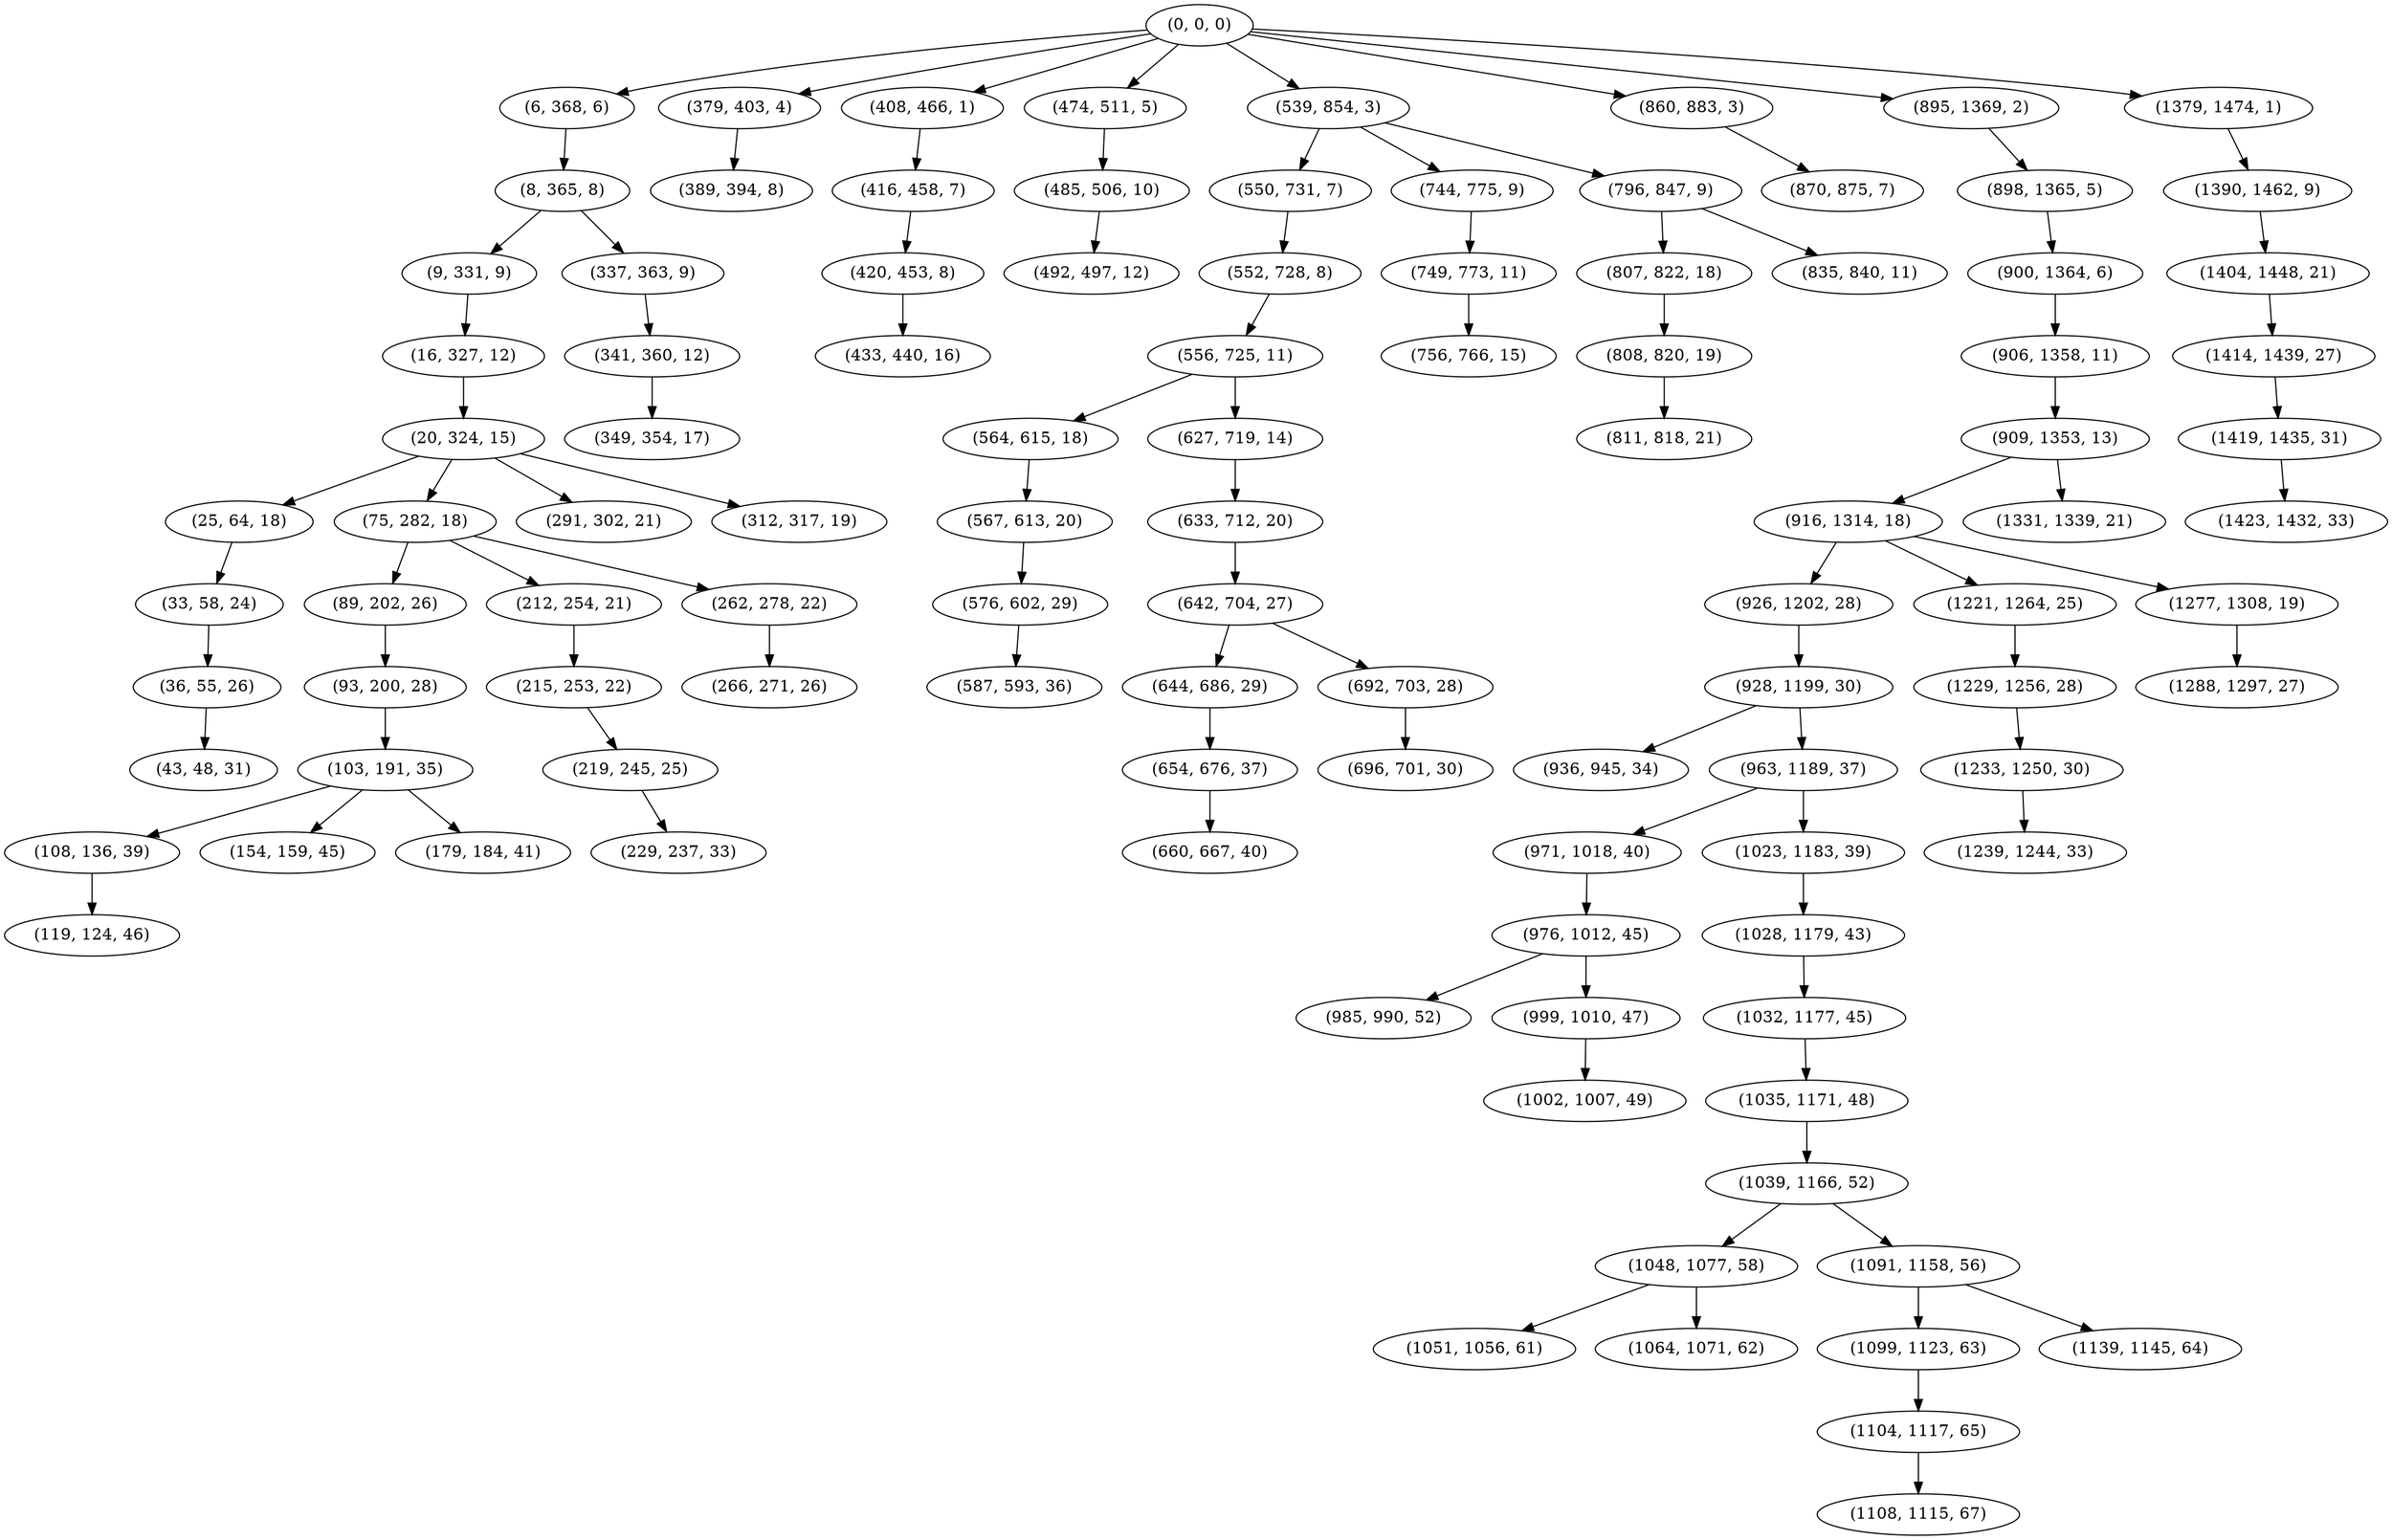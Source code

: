 digraph tree {
    "(0, 0, 0)";
    "(6, 368, 6)";
    "(8, 365, 8)";
    "(9, 331, 9)";
    "(16, 327, 12)";
    "(20, 324, 15)";
    "(25, 64, 18)";
    "(33, 58, 24)";
    "(36, 55, 26)";
    "(43, 48, 31)";
    "(75, 282, 18)";
    "(89, 202, 26)";
    "(93, 200, 28)";
    "(103, 191, 35)";
    "(108, 136, 39)";
    "(119, 124, 46)";
    "(154, 159, 45)";
    "(179, 184, 41)";
    "(212, 254, 21)";
    "(215, 253, 22)";
    "(219, 245, 25)";
    "(229, 237, 33)";
    "(262, 278, 22)";
    "(266, 271, 26)";
    "(291, 302, 21)";
    "(312, 317, 19)";
    "(337, 363, 9)";
    "(341, 360, 12)";
    "(349, 354, 17)";
    "(379, 403, 4)";
    "(389, 394, 8)";
    "(408, 466, 1)";
    "(416, 458, 7)";
    "(420, 453, 8)";
    "(433, 440, 16)";
    "(474, 511, 5)";
    "(485, 506, 10)";
    "(492, 497, 12)";
    "(539, 854, 3)";
    "(550, 731, 7)";
    "(552, 728, 8)";
    "(556, 725, 11)";
    "(564, 615, 18)";
    "(567, 613, 20)";
    "(576, 602, 29)";
    "(587, 593, 36)";
    "(627, 719, 14)";
    "(633, 712, 20)";
    "(642, 704, 27)";
    "(644, 686, 29)";
    "(654, 676, 37)";
    "(660, 667, 40)";
    "(692, 703, 28)";
    "(696, 701, 30)";
    "(744, 775, 9)";
    "(749, 773, 11)";
    "(756, 766, 15)";
    "(796, 847, 9)";
    "(807, 822, 18)";
    "(808, 820, 19)";
    "(811, 818, 21)";
    "(835, 840, 11)";
    "(860, 883, 3)";
    "(870, 875, 7)";
    "(895, 1369, 2)";
    "(898, 1365, 5)";
    "(900, 1364, 6)";
    "(906, 1358, 11)";
    "(909, 1353, 13)";
    "(916, 1314, 18)";
    "(926, 1202, 28)";
    "(928, 1199, 30)";
    "(936, 945, 34)";
    "(963, 1189, 37)";
    "(971, 1018, 40)";
    "(976, 1012, 45)";
    "(985, 990, 52)";
    "(999, 1010, 47)";
    "(1002, 1007, 49)";
    "(1023, 1183, 39)";
    "(1028, 1179, 43)";
    "(1032, 1177, 45)";
    "(1035, 1171, 48)";
    "(1039, 1166, 52)";
    "(1048, 1077, 58)";
    "(1051, 1056, 61)";
    "(1064, 1071, 62)";
    "(1091, 1158, 56)";
    "(1099, 1123, 63)";
    "(1104, 1117, 65)";
    "(1108, 1115, 67)";
    "(1139, 1145, 64)";
    "(1221, 1264, 25)";
    "(1229, 1256, 28)";
    "(1233, 1250, 30)";
    "(1239, 1244, 33)";
    "(1277, 1308, 19)";
    "(1288, 1297, 27)";
    "(1331, 1339, 21)";
    "(1379, 1474, 1)";
    "(1390, 1462, 9)";
    "(1404, 1448, 21)";
    "(1414, 1439, 27)";
    "(1419, 1435, 31)";
    "(1423, 1432, 33)";
    "(0, 0, 0)" -> "(6, 368, 6)";
    "(0, 0, 0)" -> "(379, 403, 4)";
    "(0, 0, 0)" -> "(408, 466, 1)";
    "(0, 0, 0)" -> "(474, 511, 5)";
    "(0, 0, 0)" -> "(539, 854, 3)";
    "(0, 0, 0)" -> "(860, 883, 3)";
    "(0, 0, 0)" -> "(895, 1369, 2)";
    "(0, 0, 0)" -> "(1379, 1474, 1)";
    "(6, 368, 6)" -> "(8, 365, 8)";
    "(8, 365, 8)" -> "(9, 331, 9)";
    "(8, 365, 8)" -> "(337, 363, 9)";
    "(9, 331, 9)" -> "(16, 327, 12)";
    "(16, 327, 12)" -> "(20, 324, 15)";
    "(20, 324, 15)" -> "(25, 64, 18)";
    "(20, 324, 15)" -> "(75, 282, 18)";
    "(20, 324, 15)" -> "(291, 302, 21)";
    "(20, 324, 15)" -> "(312, 317, 19)";
    "(25, 64, 18)" -> "(33, 58, 24)";
    "(33, 58, 24)" -> "(36, 55, 26)";
    "(36, 55, 26)" -> "(43, 48, 31)";
    "(75, 282, 18)" -> "(89, 202, 26)";
    "(75, 282, 18)" -> "(212, 254, 21)";
    "(75, 282, 18)" -> "(262, 278, 22)";
    "(89, 202, 26)" -> "(93, 200, 28)";
    "(93, 200, 28)" -> "(103, 191, 35)";
    "(103, 191, 35)" -> "(108, 136, 39)";
    "(103, 191, 35)" -> "(154, 159, 45)";
    "(103, 191, 35)" -> "(179, 184, 41)";
    "(108, 136, 39)" -> "(119, 124, 46)";
    "(212, 254, 21)" -> "(215, 253, 22)";
    "(215, 253, 22)" -> "(219, 245, 25)";
    "(219, 245, 25)" -> "(229, 237, 33)";
    "(262, 278, 22)" -> "(266, 271, 26)";
    "(337, 363, 9)" -> "(341, 360, 12)";
    "(341, 360, 12)" -> "(349, 354, 17)";
    "(379, 403, 4)" -> "(389, 394, 8)";
    "(408, 466, 1)" -> "(416, 458, 7)";
    "(416, 458, 7)" -> "(420, 453, 8)";
    "(420, 453, 8)" -> "(433, 440, 16)";
    "(474, 511, 5)" -> "(485, 506, 10)";
    "(485, 506, 10)" -> "(492, 497, 12)";
    "(539, 854, 3)" -> "(550, 731, 7)";
    "(539, 854, 3)" -> "(744, 775, 9)";
    "(539, 854, 3)" -> "(796, 847, 9)";
    "(550, 731, 7)" -> "(552, 728, 8)";
    "(552, 728, 8)" -> "(556, 725, 11)";
    "(556, 725, 11)" -> "(564, 615, 18)";
    "(556, 725, 11)" -> "(627, 719, 14)";
    "(564, 615, 18)" -> "(567, 613, 20)";
    "(567, 613, 20)" -> "(576, 602, 29)";
    "(576, 602, 29)" -> "(587, 593, 36)";
    "(627, 719, 14)" -> "(633, 712, 20)";
    "(633, 712, 20)" -> "(642, 704, 27)";
    "(642, 704, 27)" -> "(644, 686, 29)";
    "(642, 704, 27)" -> "(692, 703, 28)";
    "(644, 686, 29)" -> "(654, 676, 37)";
    "(654, 676, 37)" -> "(660, 667, 40)";
    "(692, 703, 28)" -> "(696, 701, 30)";
    "(744, 775, 9)" -> "(749, 773, 11)";
    "(749, 773, 11)" -> "(756, 766, 15)";
    "(796, 847, 9)" -> "(807, 822, 18)";
    "(796, 847, 9)" -> "(835, 840, 11)";
    "(807, 822, 18)" -> "(808, 820, 19)";
    "(808, 820, 19)" -> "(811, 818, 21)";
    "(860, 883, 3)" -> "(870, 875, 7)";
    "(895, 1369, 2)" -> "(898, 1365, 5)";
    "(898, 1365, 5)" -> "(900, 1364, 6)";
    "(900, 1364, 6)" -> "(906, 1358, 11)";
    "(906, 1358, 11)" -> "(909, 1353, 13)";
    "(909, 1353, 13)" -> "(916, 1314, 18)";
    "(909, 1353, 13)" -> "(1331, 1339, 21)";
    "(916, 1314, 18)" -> "(926, 1202, 28)";
    "(916, 1314, 18)" -> "(1221, 1264, 25)";
    "(916, 1314, 18)" -> "(1277, 1308, 19)";
    "(926, 1202, 28)" -> "(928, 1199, 30)";
    "(928, 1199, 30)" -> "(936, 945, 34)";
    "(928, 1199, 30)" -> "(963, 1189, 37)";
    "(963, 1189, 37)" -> "(971, 1018, 40)";
    "(963, 1189, 37)" -> "(1023, 1183, 39)";
    "(971, 1018, 40)" -> "(976, 1012, 45)";
    "(976, 1012, 45)" -> "(985, 990, 52)";
    "(976, 1012, 45)" -> "(999, 1010, 47)";
    "(999, 1010, 47)" -> "(1002, 1007, 49)";
    "(1023, 1183, 39)" -> "(1028, 1179, 43)";
    "(1028, 1179, 43)" -> "(1032, 1177, 45)";
    "(1032, 1177, 45)" -> "(1035, 1171, 48)";
    "(1035, 1171, 48)" -> "(1039, 1166, 52)";
    "(1039, 1166, 52)" -> "(1048, 1077, 58)";
    "(1039, 1166, 52)" -> "(1091, 1158, 56)";
    "(1048, 1077, 58)" -> "(1051, 1056, 61)";
    "(1048, 1077, 58)" -> "(1064, 1071, 62)";
    "(1091, 1158, 56)" -> "(1099, 1123, 63)";
    "(1091, 1158, 56)" -> "(1139, 1145, 64)";
    "(1099, 1123, 63)" -> "(1104, 1117, 65)";
    "(1104, 1117, 65)" -> "(1108, 1115, 67)";
    "(1221, 1264, 25)" -> "(1229, 1256, 28)";
    "(1229, 1256, 28)" -> "(1233, 1250, 30)";
    "(1233, 1250, 30)" -> "(1239, 1244, 33)";
    "(1277, 1308, 19)" -> "(1288, 1297, 27)";
    "(1379, 1474, 1)" -> "(1390, 1462, 9)";
    "(1390, 1462, 9)" -> "(1404, 1448, 21)";
    "(1404, 1448, 21)" -> "(1414, 1439, 27)";
    "(1414, 1439, 27)" -> "(1419, 1435, 31)";
    "(1419, 1435, 31)" -> "(1423, 1432, 33)";
}

